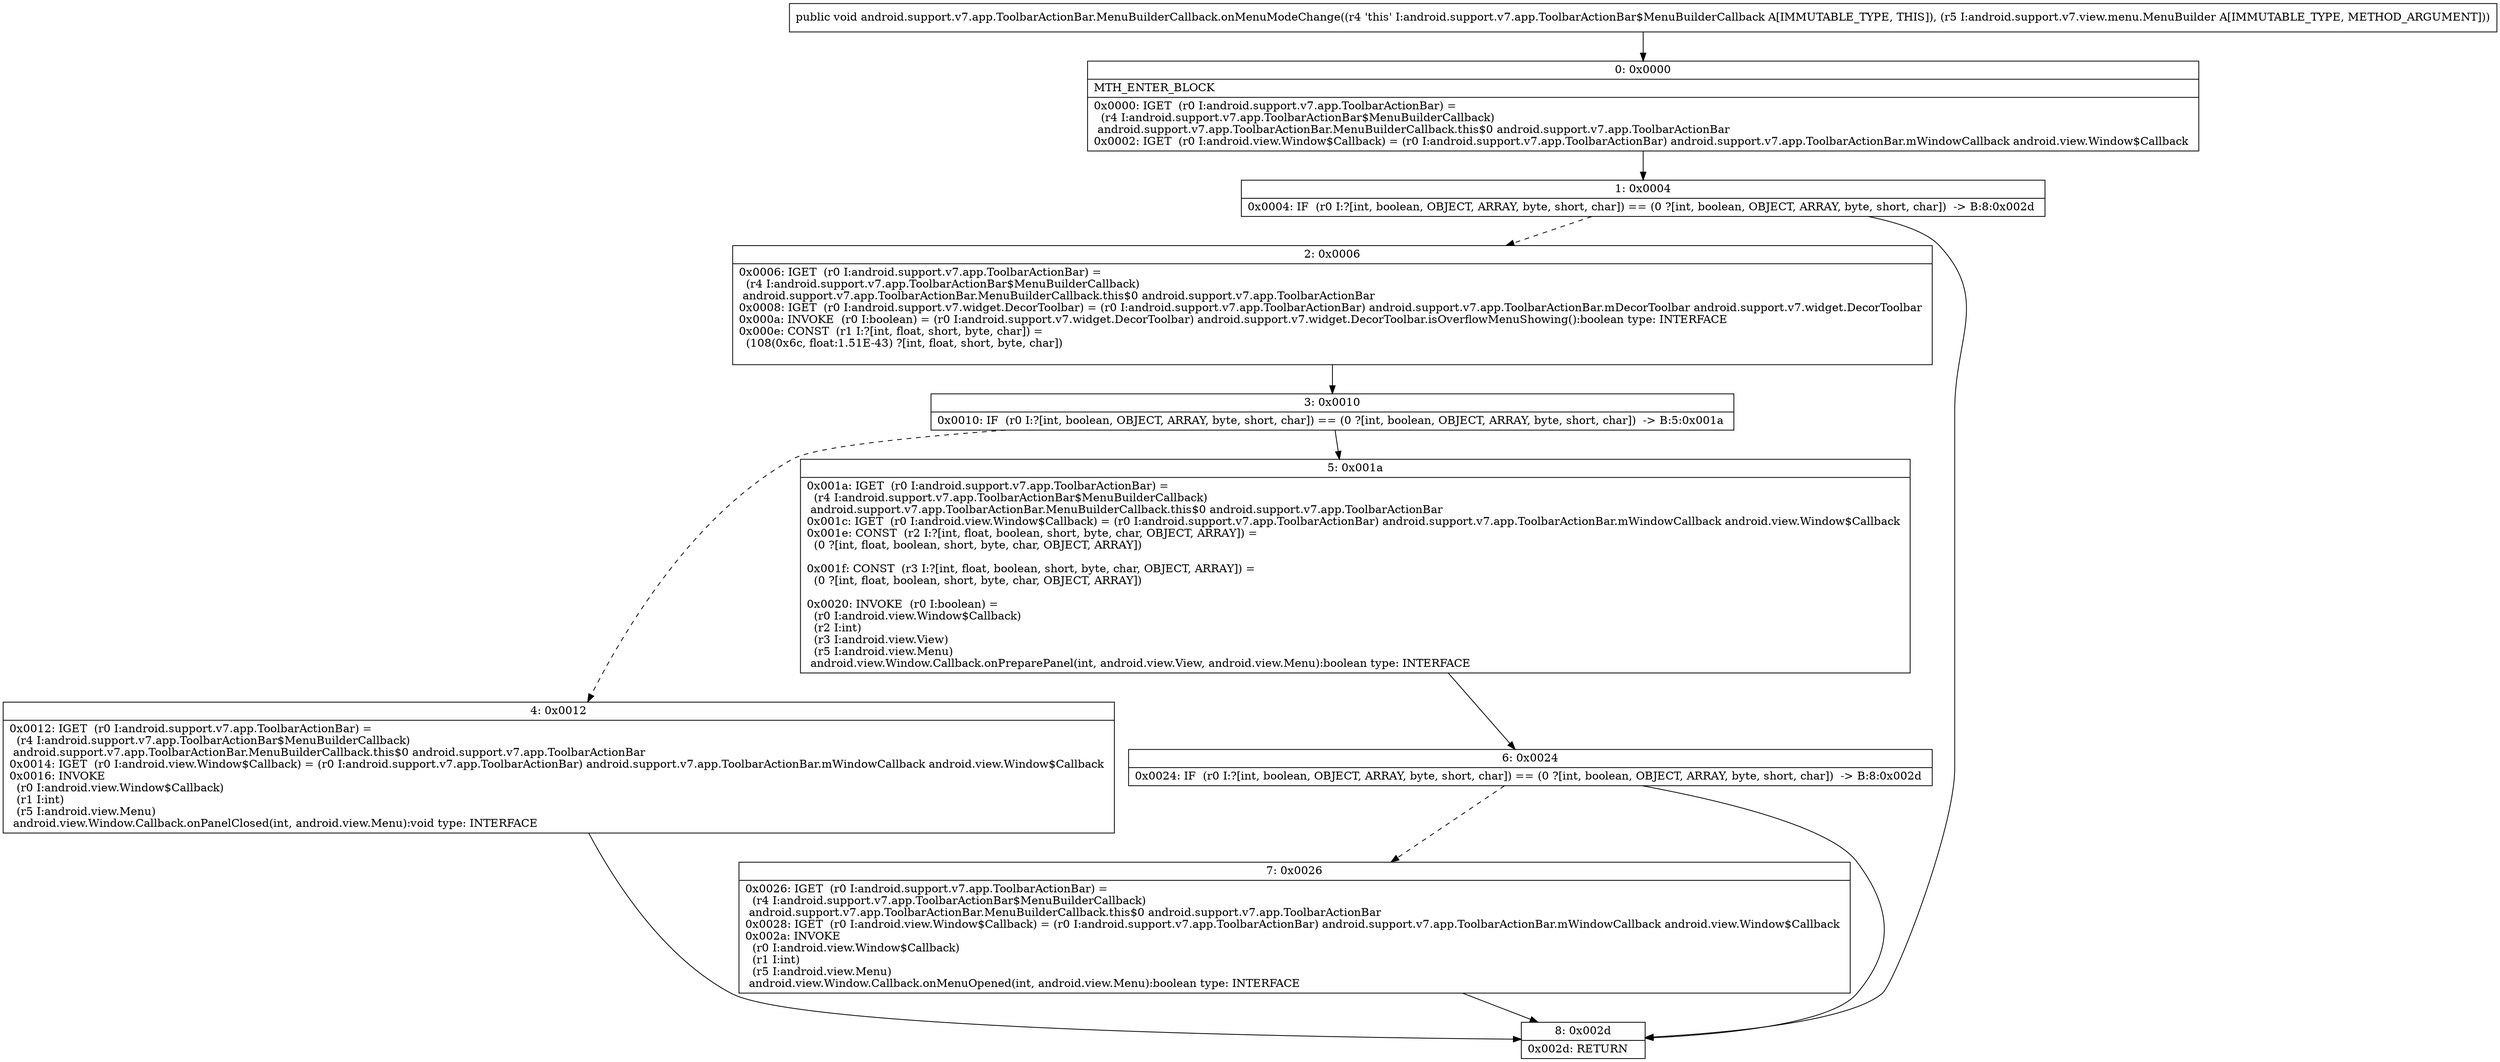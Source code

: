 digraph "CFG forandroid.support.v7.app.ToolbarActionBar.MenuBuilderCallback.onMenuModeChange(Landroid\/support\/v7\/view\/menu\/MenuBuilder;)V" {
Node_0 [shape=record,label="{0\:\ 0x0000|MTH_ENTER_BLOCK\l|0x0000: IGET  (r0 I:android.support.v7.app.ToolbarActionBar) = \l  (r4 I:android.support.v7.app.ToolbarActionBar$MenuBuilderCallback)\l android.support.v7.app.ToolbarActionBar.MenuBuilderCallback.this$0 android.support.v7.app.ToolbarActionBar \l0x0002: IGET  (r0 I:android.view.Window$Callback) = (r0 I:android.support.v7.app.ToolbarActionBar) android.support.v7.app.ToolbarActionBar.mWindowCallback android.view.Window$Callback \l}"];
Node_1 [shape=record,label="{1\:\ 0x0004|0x0004: IF  (r0 I:?[int, boolean, OBJECT, ARRAY, byte, short, char]) == (0 ?[int, boolean, OBJECT, ARRAY, byte, short, char])  \-\> B:8:0x002d \l}"];
Node_2 [shape=record,label="{2\:\ 0x0006|0x0006: IGET  (r0 I:android.support.v7.app.ToolbarActionBar) = \l  (r4 I:android.support.v7.app.ToolbarActionBar$MenuBuilderCallback)\l android.support.v7.app.ToolbarActionBar.MenuBuilderCallback.this$0 android.support.v7.app.ToolbarActionBar \l0x0008: IGET  (r0 I:android.support.v7.widget.DecorToolbar) = (r0 I:android.support.v7.app.ToolbarActionBar) android.support.v7.app.ToolbarActionBar.mDecorToolbar android.support.v7.widget.DecorToolbar \l0x000a: INVOKE  (r0 I:boolean) = (r0 I:android.support.v7.widget.DecorToolbar) android.support.v7.widget.DecorToolbar.isOverflowMenuShowing():boolean type: INTERFACE \l0x000e: CONST  (r1 I:?[int, float, short, byte, char]) = \l  (108(0x6c, float:1.51E\-43) ?[int, float, short, byte, char])\l \l}"];
Node_3 [shape=record,label="{3\:\ 0x0010|0x0010: IF  (r0 I:?[int, boolean, OBJECT, ARRAY, byte, short, char]) == (0 ?[int, boolean, OBJECT, ARRAY, byte, short, char])  \-\> B:5:0x001a \l}"];
Node_4 [shape=record,label="{4\:\ 0x0012|0x0012: IGET  (r0 I:android.support.v7.app.ToolbarActionBar) = \l  (r4 I:android.support.v7.app.ToolbarActionBar$MenuBuilderCallback)\l android.support.v7.app.ToolbarActionBar.MenuBuilderCallback.this$0 android.support.v7.app.ToolbarActionBar \l0x0014: IGET  (r0 I:android.view.Window$Callback) = (r0 I:android.support.v7.app.ToolbarActionBar) android.support.v7.app.ToolbarActionBar.mWindowCallback android.view.Window$Callback \l0x0016: INVOKE  \l  (r0 I:android.view.Window$Callback)\l  (r1 I:int)\l  (r5 I:android.view.Menu)\l android.view.Window.Callback.onPanelClosed(int, android.view.Menu):void type: INTERFACE \l}"];
Node_5 [shape=record,label="{5\:\ 0x001a|0x001a: IGET  (r0 I:android.support.v7.app.ToolbarActionBar) = \l  (r4 I:android.support.v7.app.ToolbarActionBar$MenuBuilderCallback)\l android.support.v7.app.ToolbarActionBar.MenuBuilderCallback.this$0 android.support.v7.app.ToolbarActionBar \l0x001c: IGET  (r0 I:android.view.Window$Callback) = (r0 I:android.support.v7.app.ToolbarActionBar) android.support.v7.app.ToolbarActionBar.mWindowCallback android.view.Window$Callback \l0x001e: CONST  (r2 I:?[int, float, boolean, short, byte, char, OBJECT, ARRAY]) = \l  (0 ?[int, float, boolean, short, byte, char, OBJECT, ARRAY])\l \l0x001f: CONST  (r3 I:?[int, float, boolean, short, byte, char, OBJECT, ARRAY]) = \l  (0 ?[int, float, boolean, short, byte, char, OBJECT, ARRAY])\l \l0x0020: INVOKE  (r0 I:boolean) = \l  (r0 I:android.view.Window$Callback)\l  (r2 I:int)\l  (r3 I:android.view.View)\l  (r5 I:android.view.Menu)\l android.view.Window.Callback.onPreparePanel(int, android.view.View, android.view.Menu):boolean type: INTERFACE \l}"];
Node_6 [shape=record,label="{6\:\ 0x0024|0x0024: IF  (r0 I:?[int, boolean, OBJECT, ARRAY, byte, short, char]) == (0 ?[int, boolean, OBJECT, ARRAY, byte, short, char])  \-\> B:8:0x002d \l}"];
Node_7 [shape=record,label="{7\:\ 0x0026|0x0026: IGET  (r0 I:android.support.v7.app.ToolbarActionBar) = \l  (r4 I:android.support.v7.app.ToolbarActionBar$MenuBuilderCallback)\l android.support.v7.app.ToolbarActionBar.MenuBuilderCallback.this$0 android.support.v7.app.ToolbarActionBar \l0x0028: IGET  (r0 I:android.view.Window$Callback) = (r0 I:android.support.v7.app.ToolbarActionBar) android.support.v7.app.ToolbarActionBar.mWindowCallback android.view.Window$Callback \l0x002a: INVOKE  \l  (r0 I:android.view.Window$Callback)\l  (r1 I:int)\l  (r5 I:android.view.Menu)\l android.view.Window.Callback.onMenuOpened(int, android.view.Menu):boolean type: INTERFACE \l}"];
Node_8 [shape=record,label="{8\:\ 0x002d|0x002d: RETURN   \l}"];
MethodNode[shape=record,label="{public void android.support.v7.app.ToolbarActionBar.MenuBuilderCallback.onMenuModeChange((r4 'this' I:android.support.v7.app.ToolbarActionBar$MenuBuilderCallback A[IMMUTABLE_TYPE, THIS]), (r5 I:android.support.v7.view.menu.MenuBuilder A[IMMUTABLE_TYPE, METHOD_ARGUMENT])) }"];
MethodNode -> Node_0;
Node_0 -> Node_1;
Node_1 -> Node_2[style=dashed];
Node_1 -> Node_8;
Node_2 -> Node_3;
Node_3 -> Node_4[style=dashed];
Node_3 -> Node_5;
Node_4 -> Node_8;
Node_5 -> Node_6;
Node_6 -> Node_7[style=dashed];
Node_6 -> Node_8;
Node_7 -> Node_8;
}

